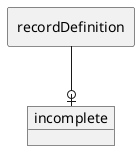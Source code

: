 @startuml
allowmixing
skinparam linetype ortho

rectangle "recordDefinition" as p1
object "incomplete" as e
p1 --o| e
@enduml